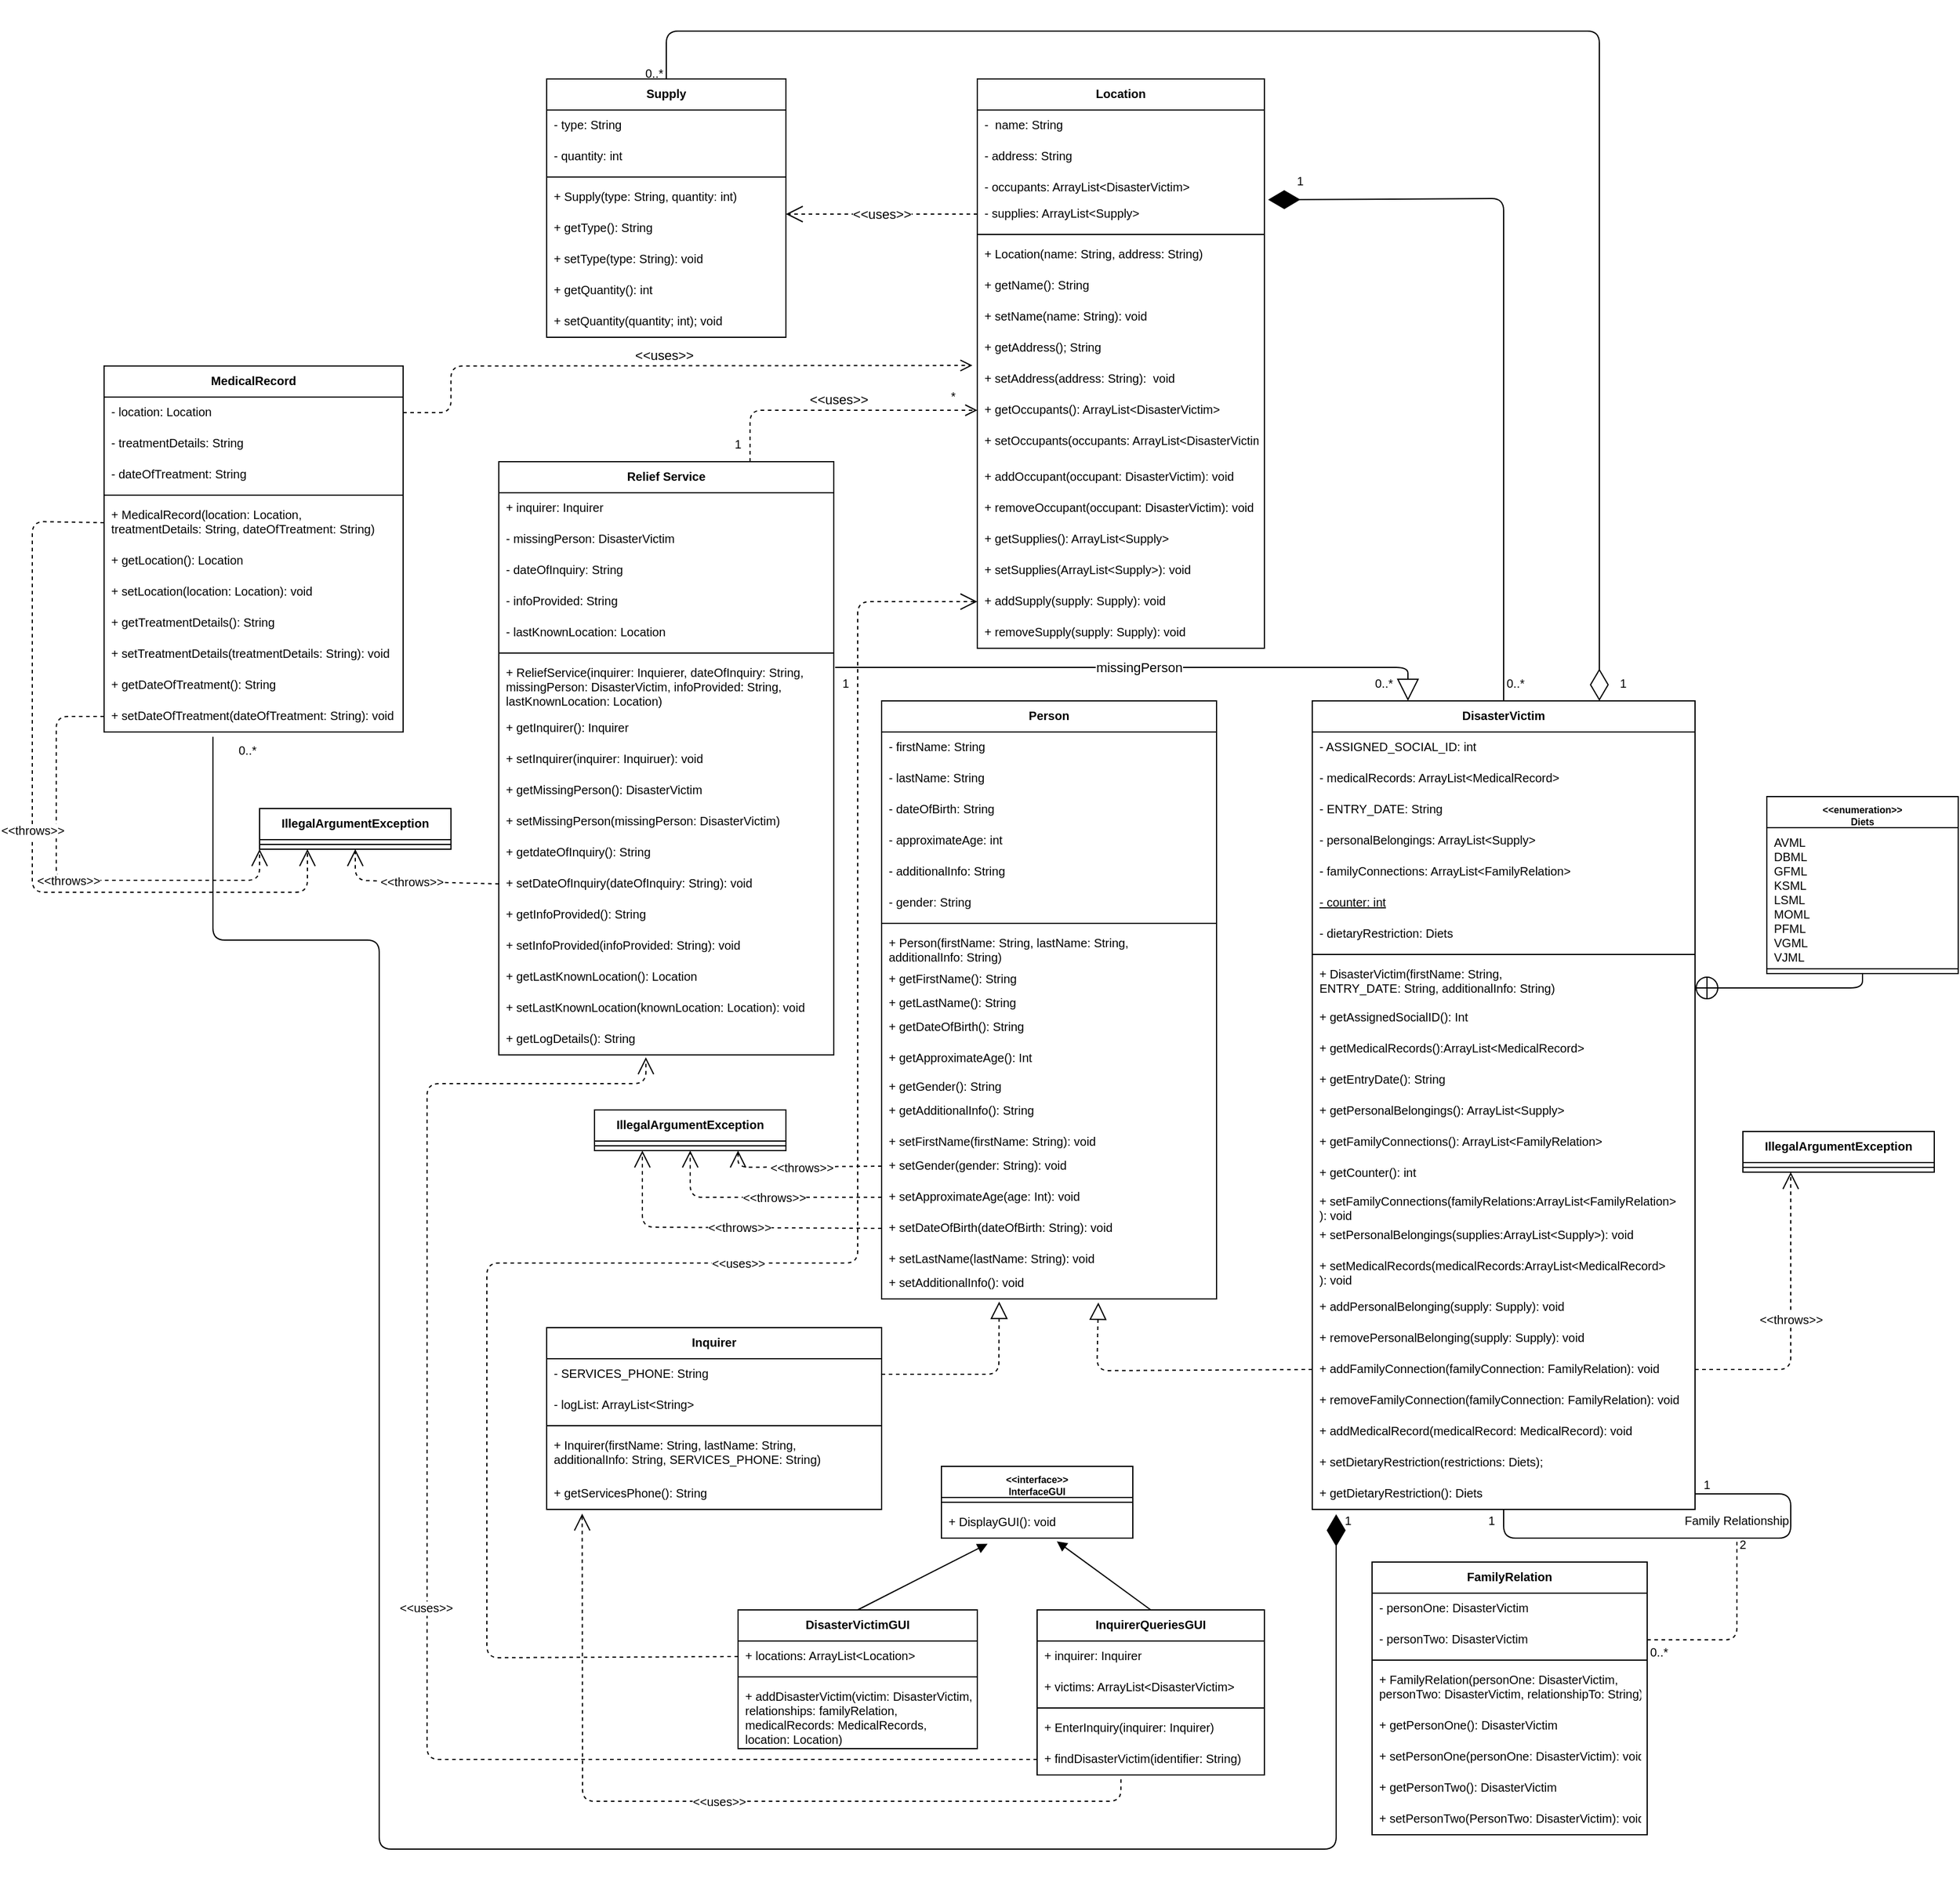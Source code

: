 <mxfile>
    <diagram id="2Wx-YCGaBBmbZaYyJ9i_" name="Page-1">
        <mxGraphModel dx="776" dy="556" grid="1" gridSize="10" guides="1" tooltips="1" connect="1" arrows="1" fold="1" page="1" pageScale="1" pageWidth="850" pageHeight="1100" math="0" shadow="0">
            <root>
                <mxCell id="0"/>
                <mxCell id="1" parent="0"/>
                <mxCell id="32" value="DisasterVictim" style="swimlane;fontStyle=1;align=center;verticalAlign=top;childLayout=stackLayout;horizontal=1;startSize=26;horizontalStack=0;resizeParent=1;resizeParentMax=0;resizeLast=0;collapsible=1;marginBottom=0;fontSize=10;" parent="1" vertex="1">
                    <mxGeometry x="1160" y="600" width="320" height="676" as="geometry"/>
                </mxCell>
                <mxCell id="33" value="- ASSIGNED_SOCIAL_ID: int" style="text;strokeColor=none;fillColor=none;align=left;verticalAlign=top;spacingLeft=4;spacingRight=4;overflow=hidden;rotatable=0;points=[[0,0.5],[1,0.5]];portConstraint=eastwest;fontSize=10;" parent="32" vertex="1">
                    <mxGeometry y="26" width="320" height="26" as="geometry"/>
                </mxCell>
                <mxCell id="36" value="- medicalRecords: ArrayList&lt;MedicalRecord&gt;" style="text;strokeColor=none;fillColor=none;align=left;verticalAlign=top;spacingLeft=4;spacingRight=4;overflow=hidden;rotatable=0;points=[[0,0.5],[1,0.5]];portConstraint=eastwest;fontSize=10;" parent="32" vertex="1">
                    <mxGeometry y="52" width="320" height="26" as="geometry"/>
                </mxCell>
                <mxCell id="38" value="- ENTRY_DATE: String" style="text;strokeColor=none;fillColor=none;align=left;verticalAlign=top;spacingLeft=4;spacingRight=4;overflow=hidden;rotatable=0;points=[[0,0.5],[1,0.5]];portConstraint=eastwest;fontSize=10;" parent="32" vertex="1">
                    <mxGeometry y="78" width="320" height="26" as="geometry"/>
                </mxCell>
                <mxCell id="39" value="- personalBelongings: ArrayList&lt;Supply&gt;" style="text;strokeColor=none;fillColor=none;align=left;verticalAlign=top;spacingLeft=4;spacingRight=4;overflow=hidden;rotatable=0;points=[[0,0.5],[1,0.5]];portConstraint=eastwest;fontSize=10;" parent="32" vertex="1">
                    <mxGeometry y="104" width="320" height="26" as="geometry"/>
                </mxCell>
                <mxCell id="83" value="- familyConnections: ArrayList&lt;FamilyRelation&gt;" style="text;strokeColor=none;fillColor=none;align=left;verticalAlign=top;spacingLeft=4;spacingRight=4;overflow=hidden;rotatable=0;points=[[0,0.5],[1,0.5]];portConstraint=eastwest;fontSize=10;" parent="32" vertex="1">
                    <mxGeometry y="130" width="320" height="26" as="geometry"/>
                </mxCell>
                <mxCell id="41" value="- counter: int" style="text;strokeColor=none;fillColor=none;align=left;verticalAlign=top;spacingLeft=4;spacingRight=4;overflow=hidden;rotatable=0;points=[[0,0.5],[1,0.5]];portConstraint=eastwest;fontSize=10;fontStyle=4" parent="32" vertex="1">
                    <mxGeometry y="156" width="320" height="26" as="geometry"/>
                </mxCell>
                <mxCell id="170" value="- dietaryRestriction: Diets" style="text;strokeColor=none;fillColor=none;align=left;verticalAlign=top;spacingLeft=4;spacingRight=4;overflow=hidden;rotatable=0;points=[[0,0.5],[1,0.5]];portConstraint=eastwest;fontSize=10;" parent="32" vertex="1">
                    <mxGeometry y="182" width="320" height="26" as="geometry"/>
                </mxCell>
                <mxCell id="34" value="" style="line;strokeWidth=1;fillColor=none;align=left;verticalAlign=middle;spacingTop=-1;spacingLeft=3;spacingRight=3;rotatable=0;labelPosition=right;points=[];portConstraint=eastwest;strokeColor=inherit;fontSize=10;" parent="32" vertex="1">
                    <mxGeometry y="208" width="320" height="8" as="geometry"/>
                </mxCell>
                <mxCell id="35" value="+ DisasterVictim(firstName: String, &#10;ENTRY_DATE: String, additionalInfo: String)" style="text;strokeColor=none;fillColor=none;align=left;verticalAlign=top;spacingLeft=4;spacingRight=4;overflow=hidden;rotatable=0;points=[[0,0.5],[1,0.5]];portConstraint=eastwest;fontSize=10;" parent="32" vertex="1">
                    <mxGeometry y="216" width="320" height="36" as="geometry"/>
                </mxCell>
                <mxCell id="80" value="+ getAssignedSocialID(): Int" style="text;strokeColor=none;fillColor=none;align=left;verticalAlign=top;spacingLeft=4;spacingRight=4;overflow=hidden;rotatable=0;points=[[0,0.5],[1,0.5]];portConstraint=eastwest;fontSize=10;" parent="32" vertex="1">
                    <mxGeometry y="252" width="320" height="26" as="geometry"/>
                </mxCell>
                <mxCell id="81" value="+ getMedicalRecords():ArrayList&lt;MedicalRecord&gt;" style="text;strokeColor=none;fillColor=none;align=left;verticalAlign=top;spacingLeft=4;spacingRight=4;overflow=hidden;rotatable=0;points=[[0,0.5],[1,0.5]];portConstraint=eastwest;fontSize=10;" parent="32" vertex="1">
                    <mxGeometry y="278" width="320" height="26" as="geometry"/>
                </mxCell>
                <mxCell id="82" value="+ getEntryDate(): String" style="text;strokeColor=none;fillColor=none;align=left;verticalAlign=top;spacingLeft=4;spacingRight=4;overflow=hidden;rotatable=0;points=[[0,0.5],[1,0.5]];portConstraint=eastwest;fontSize=10;" parent="32" vertex="1">
                    <mxGeometry y="304" width="320" height="26" as="geometry"/>
                </mxCell>
                <mxCell id="84" value="+ getPersonalBelongings(): ArrayList&lt;Supply&gt;" style="text;strokeColor=none;fillColor=none;align=left;verticalAlign=top;spacingLeft=4;spacingRight=4;overflow=hidden;rotatable=0;points=[[0,0.5],[1,0.5]];portConstraint=eastwest;fontSize=10;" parent="32" vertex="1">
                    <mxGeometry y="330" width="320" height="26" as="geometry"/>
                </mxCell>
                <mxCell id="85" value="+ getFamilyConnections(): ArrayList&lt;FamilyRelation&gt;" style="text;strokeColor=none;fillColor=none;align=left;verticalAlign=top;spacingLeft=4;spacingRight=4;overflow=hidden;rotatable=0;points=[[0,0.5],[1,0.5]];portConstraint=eastwest;fontSize=10;" parent="32" vertex="1">
                    <mxGeometry y="356" width="320" height="26" as="geometry"/>
                </mxCell>
                <mxCell id="86" value="+ getCounter(): int" style="text;strokeColor=none;fillColor=none;align=left;verticalAlign=top;spacingLeft=4;spacingRight=4;overflow=hidden;rotatable=0;points=[[0,0.5],[1,0.5]];portConstraint=eastwest;fontSize=10;" parent="32" vertex="1">
                    <mxGeometry y="382" width="320" height="24" as="geometry"/>
                </mxCell>
                <mxCell id="92" value="+ setFamilyConnections(familyRelations:ArrayList&lt;FamilyRelation&gt;&#10;): void" style="text;strokeColor=none;fillColor=none;align=left;verticalAlign=top;spacingLeft=4;spacingRight=4;overflow=hidden;rotatable=0;points=[[0,0.5],[1,0.5]];portConstraint=eastwest;fontSize=10;" parent="32" vertex="1">
                    <mxGeometry y="406" width="320" height="28" as="geometry"/>
                </mxCell>
                <mxCell id="91" value="+ setPersonalBelongings(supplies:ArrayList&lt;Supply&gt;): void" style="text;strokeColor=none;fillColor=none;align=left;verticalAlign=top;spacingLeft=4;spacingRight=4;overflow=hidden;rotatable=0;points=[[0,0.5],[1,0.5]];portConstraint=eastwest;fontSize=10;" parent="32" vertex="1">
                    <mxGeometry y="434" width="320" height="26" as="geometry"/>
                </mxCell>
                <mxCell id="89" value="+ setMedicalRecords(medicalRecords:ArrayList&lt;MedicalRecord&gt;&#10;): void" style="text;strokeColor=none;fillColor=none;align=left;verticalAlign=top;spacingLeft=4;spacingRight=4;overflow=hidden;rotatable=0;points=[[0,0.5],[1,0.5]];portConstraint=eastwest;fontSize=10;" parent="32" vertex="1">
                    <mxGeometry y="460" width="320" height="34" as="geometry"/>
                </mxCell>
                <mxCell id="94" value="+ addPersonalBelonging(supply: Supply): void" style="text;strokeColor=none;fillColor=none;align=left;verticalAlign=top;spacingLeft=4;spacingRight=4;overflow=hidden;rotatable=0;points=[[0,0.5],[1,0.5]];portConstraint=eastwest;fontSize=10;" parent="32" vertex="1">
                    <mxGeometry y="494" width="320" height="26" as="geometry"/>
                </mxCell>
                <mxCell id="95" value="+ removePersonalBelonging(supply: Supply): void" style="text;strokeColor=none;fillColor=none;align=left;verticalAlign=top;spacingLeft=4;spacingRight=4;overflow=hidden;rotatable=0;points=[[0,0.5],[1,0.5]];portConstraint=eastwest;fontSize=10;" parent="32" vertex="1">
                    <mxGeometry y="520" width="320" height="26" as="geometry"/>
                </mxCell>
                <mxCell id="96" value="+ addFamilyConnection(familyConnection: FamilyRelation): void" style="text;strokeColor=none;fillColor=none;align=left;verticalAlign=top;spacingLeft=4;spacingRight=4;overflow=hidden;rotatable=0;points=[[0,0.5],[1,0.5]];portConstraint=eastwest;fontSize=10;" parent="32" vertex="1">
                    <mxGeometry y="546" width="320" height="26" as="geometry"/>
                </mxCell>
                <mxCell id="97" value="+ removeFamilyConnection(familyConnection: FamilyRelation): void" style="text;strokeColor=none;fillColor=none;align=left;verticalAlign=top;spacingLeft=4;spacingRight=4;overflow=hidden;rotatable=0;points=[[0,0.5],[1,0.5]];portConstraint=eastwest;fontSize=10;" parent="32" vertex="1">
                    <mxGeometry y="572" width="320" height="26" as="geometry"/>
                </mxCell>
                <mxCell id="98" value="+ addMedicalRecord(medicalRecord: MedicalRecord): void" style="text;strokeColor=none;fillColor=none;align=left;verticalAlign=top;spacingLeft=4;spacingRight=4;overflow=hidden;rotatable=0;points=[[0,0.5],[1,0.5]];portConstraint=eastwest;fontSize=10;" parent="32" vertex="1">
                    <mxGeometry y="598" width="320" height="26" as="geometry"/>
                </mxCell>
                <mxCell id="171" value="+ setDietaryRestriction(restrictions: Diets); " style="text;strokeColor=none;fillColor=none;align=left;verticalAlign=top;spacingLeft=4;spacingRight=4;overflow=hidden;rotatable=0;points=[[0,0.5],[1,0.5]];portConstraint=eastwest;fontSize=10;" parent="32" vertex="1">
                    <mxGeometry y="624" width="320" height="26" as="geometry"/>
                </mxCell>
                <mxCell id="172" value="+ getDietaryRestriction(): Diets" style="text;strokeColor=none;fillColor=none;align=left;verticalAlign=top;spacingLeft=4;spacingRight=4;overflow=hidden;rotatable=0;points=[[0,0.5],[1,0.5]];portConstraint=eastwest;fontSize=10;" parent="32" vertex="1">
                    <mxGeometry y="650" width="320" height="26" as="geometry"/>
                </mxCell>
                <mxCell id="208" value="" style="endArrow=none;html=1;entryX=1;entryY=0.5;entryDx=0;entryDy=0;" edge="1" parent="32" source="172" target="172">
                    <mxGeometry width="50" height="50" relative="1" as="geometry">
                        <mxPoint x="290" y="680" as="sourcePoint"/>
                        <mxPoint x="400" y="676" as="targetPoint"/>
                        <Array as="points">
                            <mxPoint x="160" y="700"/>
                            <mxPoint x="400" y="700"/>
                            <mxPoint x="400" y="663"/>
                        </Array>
                    </mxGeometry>
                </mxCell>
                <mxCell id="42" value="Person" style="swimlane;fontStyle=1;align=center;verticalAlign=top;childLayout=stackLayout;horizontal=1;startSize=26;horizontalStack=0;resizeParent=1;resizeParentMax=0;resizeLast=0;collapsible=1;marginBottom=0;fontSize=10;" parent="1" vertex="1">
                    <mxGeometry x="800" y="600" width="280" height="500" as="geometry"/>
                </mxCell>
                <mxCell id="43" value="- firstName: String" style="text;strokeColor=none;fillColor=none;align=left;verticalAlign=top;spacingLeft=4;spacingRight=4;overflow=hidden;rotatable=0;points=[[0,0.5],[1,0.5]];portConstraint=eastwest;fontSize=10;" parent="42" vertex="1">
                    <mxGeometry y="26" width="280" height="26" as="geometry"/>
                </mxCell>
                <mxCell id="46" value="- lastName: String" style="text;strokeColor=none;fillColor=none;align=left;verticalAlign=top;spacingLeft=4;spacingRight=4;overflow=hidden;rotatable=0;points=[[0,0.5],[1,0.5]];portConstraint=eastwest;fontSize=10;" parent="42" vertex="1">
                    <mxGeometry y="52" width="280" height="26" as="geometry"/>
                </mxCell>
                <mxCell id="47" value="- dateOfBirth: String" style="text;strokeColor=none;fillColor=none;align=left;verticalAlign=top;spacingLeft=4;spacingRight=4;overflow=hidden;rotatable=0;points=[[0,0.5],[1,0.5]];portConstraint=eastwest;fontSize=10;" parent="42" vertex="1">
                    <mxGeometry y="78" width="280" height="26" as="geometry"/>
                </mxCell>
                <mxCell id="48" value="- approximateAge: int" style="text;strokeColor=none;fillColor=none;align=left;verticalAlign=top;spacingLeft=4;spacingRight=4;overflow=hidden;rotatable=0;points=[[0,0.5],[1,0.5]];portConstraint=eastwest;fontSize=10;" parent="42" vertex="1">
                    <mxGeometry y="104" width="280" height="26" as="geometry"/>
                </mxCell>
                <mxCell id="50" value="- additionalInfo: String" style="text;strokeColor=none;fillColor=none;align=left;verticalAlign=top;spacingLeft=4;spacingRight=4;overflow=hidden;rotatable=0;points=[[0,0.5],[1,0.5]];portConstraint=eastwest;fontSize=10;" parent="42" vertex="1">
                    <mxGeometry y="130" width="280" height="26" as="geometry"/>
                </mxCell>
                <mxCell id="51" value="- gender: String" style="text;strokeColor=none;fillColor=none;align=left;verticalAlign=top;spacingLeft=4;spacingRight=4;overflow=hidden;rotatable=0;points=[[0,0.5],[1,0.5]];portConstraint=eastwest;fontSize=10;" parent="42" vertex="1">
                    <mxGeometry y="156" width="280" height="26" as="geometry"/>
                </mxCell>
                <mxCell id="44" value="" style="line;strokeWidth=1;fillColor=none;align=left;verticalAlign=middle;spacingTop=-1;spacingLeft=3;spacingRight=3;rotatable=0;labelPosition=right;points=[];portConstraint=eastwest;strokeColor=inherit;fontSize=10;" parent="42" vertex="1">
                    <mxGeometry y="182" width="280" height="8" as="geometry"/>
                </mxCell>
                <mxCell id="45" value="+ Person(firstName: String, lastName: String,&#10;additionalInfo: String)" style="text;strokeColor=none;fillColor=none;align=left;verticalAlign=top;spacingLeft=4;spacingRight=4;overflow=hidden;rotatable=0;points=[[0,0.5],[1,0.5]];portConstraint=eastwest;fontSize=10;" parent="42" vertex="1">
                    <mxGeometry y="190" width="280" height="30" as="geometry"/>
                </mxCell>
                <mxCell id="66" value="+ getFirstName(): String" style="text;strokeColor=none;fillColor=none;align=left;verticalAlign=top;spacingLeft=4;spacingRight=4;overflow=hidden;rotatable=0;points=[[0,0.5],[1,0.5]];portConstraint=eastwest;fontSize=10;" parent="42" vertex="1">
                    <mxGeometry y="220" width="280" height="20" as="geometry"/>
                </mxCell>
                <mxCell id="67" value="+ getLastName(): String" style="text;strokeColor=none;fillColor=none;align=left;verticalAlign=top;spacingLeft=4;spacingRight=4;overflow=hidden;rotatable=0;points=[[0,0.5],[1,0.5]];portConstraint=eastwest;fontSize=10;" parent="42" vertex="1">
                    <mxGeometry y="240" width="280" height="20" as="geometry"/>
                </mxCell>
                <mxCell id="68" value="+ getDateOfBirth(): String" style="text;strokeColor=none;fillColor=none;align=left;verticalAlign=top;spacingLeft=4;spacingRight=4;overflow=hidden;rotatable=0;points=[[0,0.5],[1,0.5]];portConstraint=eastwest;fontSize=10;" parent="42" vertex="1">
                    <mxGeometry y="260" width="280" height="26" as="geometry"/>
                </mxCell>
                <mxCell id="72" value="+ getApproximateAge(): Int" style="text;strokeColor=none;fillColor=none;align=left;verticalAlign=top;spacingLeft=4;spacingRight=4;overflow=hidden;rotatable=0;points=[[0,0.5],[1,0.5]];portConstraint=eastwest;fontSize=10;" parent="42" vertex="1">
                    <mxGeometry y="286" width="280" height="24" as="geometry"/>
                </mxCell>
                <mxCell id="71" value="+ getGender(): String" style="text;strokeColor=none;fillColor=none;align=left;verticalAlign=top;spacingLeft=4;spacingRight=4;overflow=hidden;rotatable=0;points=[[0,0.5],[1,0.5]];portConstraint=eastwest;fontSize=10;" parent="42" vertex="1">
                    <mxGeometry y="310" width="280" height="20" as="geometry"/>
                </mxCell>
                <mxCell id="78" value="+ getAdditionalInfo(): String" style="text;strokeColor=none;fillColor=none;align=left;verticalAlign=top;spacingLeft=4;spacingRight=4;overflow=hidden;rotatable=0;points=[[0,0.5],[1,0.5]];portConstraint=eastwest;fontSize=10;" parent="42" vertex="1">
                    <mxGeometry y="330" width="280" height="26" as="geometry"/>
                </mxCell>
                <mxCell id="73" value="+ setFirstName(firstName: String): void" style="text;strokeColor=none;fillColor=none;align=left;verticalAlign=top;spacingLeft=4;spacingRight=4;overflow=hidden;rotatable=0;points=[[0,0.5],[1,0.5]];portConstraint=eastwest;fontSize=10;" parent="42" vertex="1">
                    <mxGeometry y="356" width="280" height="20" as="geometry"/>
                </mxCell>
                <mxCell id="77" value="+ setGender(gender: String): void" style="text;strokeColor=none;fillColor=none;align=left;verticalAlign=top;spacingLeft=4;spacingRight=4;overflow=hidden;rotatable=0;points=[[0,0.5],[1,0.5]];portConstraint=eastwest;fontSize=10;" parent="42" vertex="1">
                    <mxGeometry y="376" width="280" height="26" as="geometry"/>
                </mxCell>
                <mxCell id="76" value="+ setApproximateAge(age: Int): void" style="text;strokeColor=none;fillColor=none;align=left;verticalAlign=top;spacingLeft=4;spacingRight=4;overflow=hidden;rotatable=0;points=[[0,0.5],[1,0.5]];portConstraint=eastwest;fontSize=10;" parent="42" vertex="1">
                    <mxGeometry y="402" width="280" height="26" as="geometry"/>
                </mxCell>
                <mxCell id="75" value="+ setDateOfBirth(dateOfBirth: String): void" style="text;strokeColor=none;fillColor=none;align=left;verticalAlign=top;spacingLeft=4;spacingRight=4;overflow=hidden;rotatable=0;points=[[0,0.5],[1,0.5]];portConstraint=eastwest;fontSize=10;" parent="42" vertex="1">
                    <mxGeometry y="428" width="280" height="26" as="geometry"/>
                </mxCell>
                <mxCell id="74" value="+ setLastName(lastName: String): void" style="text;strokeColor=none;fillColor=none;align=left;verticalAlign=top;spacingLeft=4;spacingRight=4;overflow=hidden;rotatable=0;points=[[0,0.5],[1,0.5]];portConstraint=eastwest;fontSize=10;" parent="42" vertex="1">
                    <mxGeometry y="454" width="280" height="20" as="geometry"/>
                </mxCell>
                <mxCell id="79" value="+ setAdditionalInfo(): void" style="text;strokeColor=none;fillColor=none;align=left;verticalAlign=top;spacingLeft=4;spacingRight=4;overflow=hidden;rotatable=0;points=[[0,0.5],[1,0.5]];portConstraint=eastwest;fontSize=10;" parent="42" vertex="1">
                    <mxGeometry y="474" width="280" height="26" as="geometry"/>
                </mxCell>
                <mxCell id="52" value="Inquirer" style="swimlane;fontStyle=1;align=center;verticalAlign=top;childLayout=stackLayout;horizontal=1;startSize=26;horizontalStack=0;resizeParent=1;resizeParentMax=0;resizeLast=0;collapsible=1;marginBottom=0;fontSize=10;labelBackgroundColor=none;" parent="1" vertex="1">
                    <mxGeometry x="520" y="1124" width="280" height="152" as="geometry"/>
                </mxCell>
                <mxCell id="53" value="- SERVICES_PHONE: String" style="text;strokeColor=none;fillColor=none;align=left;verticalAlign=top;spacingLeft=4;spacingRight=4;overflow=hidden;rotatable=0;points=[[0,0.5],[1,0.5]];portConstraint=eastwest;fontSize=10;" parent="52" vertex="1">
                    <mxGeometry y="26" width="280" height="26" as="geometry"/>
                </mxCell>
                <mxCell id="177" value="- logList: ArrayList&lt;String&gt;" style="text;strokeColor=none;fillColor=none;align=left;verticalAlign=top;spacingLeft=4;spacingRight=4;overflow=hidden;rotatable=0;points=[[0,0.5],[1,0.5]];portConstraint=eastwest;fontSize=10;" parent="52" vertex="1">
                    <mxGeometry y="52" width="280" height="26" as="geometry"/>
                </mxCell>
                <mxCell id="54" value="" style="line;strokeWidth=1;fillColor=none;align=left;verticalAlign=middle;spacingTop=-1;spacingLeft=3;spacingRight=3;rotatable=0;labelPosition=right;points=[];portConstraint=eastwest;strokeColor=inherit;fontSize=10;" parent="52" vertex="1">
                    <mxGeometry y="78" width="280" height="8" as="geometry"/>
                </mxCell>
                <mxCell id="55" value="+ Inquirer(firstName: String, lastName: String,&#10;additionalInfo: String, SERVICES_PHONE: String)&#10;" style="text;strokeColor=none;fillColor=none;align=left;verticalAlign=top;spacingLeft=4;spacingRight=4;overflow=hidden;rotatable=0;points=[[0,0.5],[1,0.5]];portConstraint=eastwest;fontSize=10;" parent="52" vertex="1">
                    <mxGeometry y="86" width="280" height="40" as="geometry"/>
                </mxCell>
                <mxCell id="99" value="+ getServicesPhone(): String" style="text;strokeColor=none;fillColor=none;align=left;verticalAlign=top;spacingLeft=4;spacingRight=4;overflow=hidden;rotatable=0;points=[[0,0.5],[1,0.5]];portConstraint=eastwest;fontSize=10;" parent="52" vertex="1">
                    <mxGeometry y="126" width="280" height="26" as="geometry"/>
                </mxCell>
                <mxCell id="60" value="FamilyRelation" style="swimlane;fontStyle=1;align=center;verticalAlign=top;childLayout=stackLayout;horizontal=1;startSize=26;horizontalStack=0;resizeParent=1;resizeParentMax=0;resizeLast=0;collapsible=1;marginBottom=0;fontSize=10;" parent="1" vertex="1">
                    <mxGeometry x="1210" y="1320" width="230" height="228" as="geometry"/>
                </mxCell>
                <mxCell id="61" value="- personOne: DisasterVictim" style="text;strokeColor=none;fillColor=none;align=left;verticalAlign=top;spacingLeft=4;spacingRight=4;overflow=hidden;rotatable=0;points=[[0,0.5],[1,0.5]];portConstraint=eastwest;fontSize=10;" parent="60" vertex="1">
                    <mxGeometry y="26" width="230" height="26" as="geometry"/>
                </mxCell>
                <mxCell id="100" value="- personTwo: DisasterVictim" style="text;strokeColor=none;fillColor=none;align=left;verticalAlign=top;spacingLeft=4;spacingRight=4;overflow=hidden;rotatable=0;points=[[0,0.5],[1,0.5]];portConstraint=eastwest;fontSize=10;" parent="60" vertex="1">
                    <mxGeometry y="52" width="230" height="26" as="geometry"/>
                </mxCell>
                <mxCell id="62" value="" style="line;strokeWidth=1;fillColor=none;align=left;verticalAlign=middle;spacingTop=-1;spacingLeft=3;spacingRight=3;rotatable=0;labelPosition=right;points=[];portConstraint=eastwest;strokeColor=inherit;fontSize=10;" parent="60" vertex="1">
                    <mxGeometry y="78" width="230" height="8" as="geometry"/>
                </mxCell>
                <mxCell id="102" value="+ FamilyRelation(personOne: DisasterVictim,&#10;personTwo: DisasterVictim, relationshipTo: String)" style="text;strokeColor=none;fillColor=none;align=left;verticalAlign=top;spacingLeft=4;spacingRight=4;overflow=hidden;rotatable=0;points=[[0,0.5],[1,0.5]];portConstraint=eastwest;fontSize=10;" parent="60" vertex="1">
                    <mxGeometry y="86" width="230" height="38" as="geometry"/>
                </mxCell>
                <mxCell id="103" value="+ getPersonOne(): DisasterVictim" style="text;strokeColor=none;fillColor=none;align=left;verticalAlign=top;spacingLeft=4;spacingRight=4;overflow=hidden;rotatable=0;points=[[0,0.5],[1,0.5]];portConstraint=eastwest;fontSize=10;" parent="60" vertex="1">
                    <mxGeometry y="124" width="230" height="26" as="geometry"/>
                </mxCell>
                <mxCell id="63" value="+ setPersonOne(personOne: DisasterVictim): void" style="text;strokeColor=none;fillColor=none;align=left;verticalAlign=top;spacingLeft=4;spacingRight=4;overflow=hidden;rotatable=0;points=[[0,0.5],[1,0.5]];portConstraint=eastwest;fontSize=10;" parent="60" vertex="1">
                    <mxGeometry y="150" width="230" height="26" as="geometry"/>
                </mxCell>
                <mxCell id="104" value="+ getPersonTwo(): DisasterVictim" style="text;strokeColor=none;fillColor=none;align=left;verticalAlign=top;spacingLeft=4;spacingRight=4;overflow=hidden;rotatable=0;points=[[0,0.5],[1,0.5]];portConstraint=eastwest;fontSize=10;" parent="60" vertex="1">
                    <mxGeometry y="176" width="230" height="26" as="geometry"/>
                </mxCell>
                <mxCell id="105" value="+ setPersonTwo(PersonTwo: DisasterVictim): void" style="text;strokeColor=none;fillColor=none;align=left;verticalAlign=top;spacingLeft=4;spacingRight=4;overflow=hidden;rotatable=0;points=[[0,0.5],[1,0.5]];portConstraint=eastwest;fontSize=10;" parent="60" vertex="1">
                    <mxGeometry y="202" width="230" height="26" as="geometry"/>
                </mxCell>
                <mxCell id="107" value="Supply" style="swimlane;fontStyle=1;align=center;verticalAlign=top;childLayout=stackLayout;horizontal=1;startSize=26;horizontalStack=0;resizeParent=1;resizeParentMax=0;resizeLast=0;collapsible=1;marginBottom=0;fontSize=10;" parent="1" vertex="1">
                    <mxGeometry x="520" y="80" width="200" height="216" as="geometry"/>
                </mxCell>
                <mxCell id="108" value="- type: String" style="text;strokeColor=none;fillColor=none;align=left;verticalAlign=top;spacingLeft=4;spacingRight=4;overflow=hidden;rotatable=0;points=[[0,0.5],[1,0.5]];portConstraint=eastwest;fontSize=10;" parent="107" vertex="1">
                    <mxGeometry y="26" width="200" height="26" as="geometry"/>
                </mxCell>
                <mxCell id="111" value="- quantity: int" style="text;strokeColor=none;fillColor=none;align=left;verticalAlign=top;spacingLeft=4;spacingRight=4;overflow=hidden;rotatable=0;points=[[0,0.5],[1,0.5]];portConstraint=eastwest;fontSize=10;" parent="107" vertex="1">
                    <mxGeometry y="52" width="200" height="26" as="geometry"/>
                </mxCell>
                <mxCell id="109" value="" style="line;strokeWidth=1;fillColor=none;align=left;verticalAlign=middle;spacingTop=-1;spacingLeft=3;spacingRight=3;rotatable=0;labelPosition=right;points=[];portConstraint=eastwest;strokeColor=inherit;fontSize=10;" parent="107" vertex="1">
                    <mxGeometry y="78" width="200" height="8" as="geometry"/>
                </mxCell>
                <mxCell id="110" value="+ Supply(type: String, quantity: int)" style="text;strokeColor=none;fillColor=none;align=left;verticalAlign=top;spacingLeft=4;spacingRight=4;overflow=hidden;rotatable=0;points=[[0,0.5],[1,0.5]];portConstraint=eastwest;fontSize=10;" parent="107" vertex="1">
                    <mxGeometry y="86" width="200" height="26" as="geometry"/>
                </mxCell>
                <mxCell id="112" value="+ getType(): String" style="text;strokeColor=none;fillColor=none;align=left;verticalAlign=top;spacingLeft=4;spacingRight=4;overflow=hidden;rotatable=0;points=[[0,0.5],[1,0.5]];portConstraint=eastwest;fontSize=10;" parent="107" vertex="1">
                    <mxGeometry y="112" width="200" height="26" as="geometry"/>
                </mxCell>
                <mxCell id="113" value="+ setType(type: String): void" style="text;strokeColor=none;fillColor=none;align=left;verticalAlign=top;spacingLeft=4;spacingRight=4;overflow=hidden;rotatable=0;points=[[0,0.5],[1,0.5]];portConstraint=eastwest;fontSize=10;" parent="107" vertex="1">
                    <mxGeometry y="138" width="200" height="26" as="geometry"/>
                </mxCell>
                <mxCell id="114" value="+ getQuantity(): int" style="text;strokeColor=none;fillColor=none;align=left;verticalAlign=top;spacingLeft=4;spacingRight=4;overflow=hidden;rotatable=0;points=[[0,0.5],[1,0.5]];portConstraint=eastwest;fontSize=10;" parent="107" vertex="1">
                    <mxGeometry y="164" width="200" height="26" as="geometry"/>
                </mxCell>
                <mxCell id="115" value="+ setQuantity(quantity; int); void" style="text;strokeColor=none;fillColor=none;align=left;verticalAlign=top;spacingLeft=4;spacingRight=4;overflow=hidden;rotatable=0;points=[[0,0.5],[1,0.5]];portConstraint=eastwest;fontSize=10;" parent="107" vertex="1">
                    <mxGeometry y="190" width="200" height="26" as="geometry"/>
                </mxCell>
                <mxCell id="116" value="MedicalRecord" style="swimlane;fontStyle=1;align=center;verticalAlign=top;childLayout=stackLayout;horizontal=1;startSize=26;horizontalStack=0;resizeParent=1;resizeParentMax=0;resizeLast=0;collapsible=1;marginBottom=0;fontSize=10;" parent="1" vertex="1">
                    <mxGeometry x="150" y="320" width="250" height="306" as="geometry"/>
                </mxCell>
                <mxCell id="117" value="- location: Location" style="text;strokeColor=none;fillColor=none;align=left;verticalAlign=top;spacingLeft=4;spacingRight=4;overflow=hidden;rotatable=0;points=[[0,0.5],[1,0.5]];portConstraint=eastwest;fontSize=10;" parent="116" vertex="1">
                    <mxGeometry y="26" width="250" height="26" as="geometry"/>
                </mxCell>
                <mxCell id="120" value="- treatmentDetails: String" style="text;strokeColor=none;fillColor=none;align=left;verticalAlign=top;spacingLeft=4;spacingRight=4;overflow=hidden;rotatable=0;points=[[0,0.5],[1,0.5]];portConstraint=eastwest;fontSize=10;" parent="116" vertex="1">
                    <mxGeometry y="52" width="250" height="26" as="geometry"/>
                </mxCell>
                <mxCell id="121" value="- dateOfTreatment: String" style="text;strokeColor=none;fillColor=none;align=left;verticalAlign=top;spacingLeft=4;spacingRight=4;overflow=hidden;rotatable=0;points=[[0,0.5],[1,0.5]];portConstraint=eastwest;fontSize=10;" parent="116" vertex="1">
                    <mxGeometry y="78" width="250" height="26" as="geometry"/>
                </mxCell>
                <mxCell id="118" value="" style="line;strokeWidth=1;fillColor=none;align=left;verticalAlign=middle;spacingTop=-1;spacingLeft=3;spacingRight=3;rotatable=0;labelPosition=right;points=[];portConstraint=eastwest;strokeColor=inherit;fontSize=10;" parent="116" vertex="1">
                    <mxGeometry y="104" width="250" height="8" as="geometry"/>
                </mxCell>
                <mxCell id="122" value="+ MedicalRecord(location: Location, &#10;treatmentDetails: String, dateOfTreatment: String)" style="text;strokeColor=none;fillColor=none;align=left;verticalAlign=top;spacingLeft=4;spacingRight=4;overflow=hidden;rotatable=0;points=[[0,0.5],[1,0.5]];portConstraint=eastwest;fontSize=10;" parent="116" vertex="1">
                    <mxGeometry y="112" width="250" height="38" as="geometry"/>
                </mxCell>
                <mxCell id="119" value="+ getLocation(): Location" style="text;strokeColor=none;fillColor=none;align=left;verticalAlign=top;spacingLeft=4;spacingRight=4;overflow=hidden;rotatable=0;points=[[0,0.5],[1,0.5]];portConstraint=eastwest;fontSize=10;" parent="116" vertex="1">
                    <mxGeometry y="150" width="250" height="26" as="geometry"/>
                </mxCell>
                <mxCell id="123" value="+ setLocation(location: Location): void" style="text;strokeColor=none;fillColor=none;align=left;verticalAlign=top;spacingLeft=4;spacingRight=4;overflow=hidden;rotatable=0;points=[[0,0.5],[1,0.5]];portConstraint=eastwest;fontSize=10;" parent="116" vertex="1">
                    <mxGeometry y="176" width="250" height="26" as="geometry"/>
                </mxCell>
                <mxCell id="124" value="+ getTreatmentDetails(): String" style="text;strokeColor=none;fillColor=none;align=left;verticalAlign=top;spacingLeft=4;spacingRight=4;overflow=hidden;rotatable=0;points=[[0,0.5],[1,0.5]];portConstraint=eastwest;fontSize=10;" parent="116" vertex="1">
                    <mxGeometry y="202" width="250" height="26" as="geometry"/>
                </mxCell>
                <mxCell id="125" value="+ setTreatmentDetails(treatmentDetails: String): void" style="text;strokeColor=none;fillColor=none;align=left;verticalAlign=top;spacingLeft=4;spacingRight=4;overflow=hidden;rotatable=0;points=[[0,0.5],[1,0.5]];portConstraint=eastwest;fontSize=10;" parent="116" vertex="1">
                    <mxGeometry y="228" width="250" height="26" as="geometry"/>
                </mxCell>
                <mxCell id="126" value="+ getDateOfTreatment(): String" style="text;strokeColor=none;fillColor=none;align=left;verticalAlign=top;spacingLeft=4;spacingRight=4;overflow=hidden;rotatable=0;points=[[0,0.5],[1,0.5]];portConstraint=eastwest;fontSize=10;" parent="116" vertex="1">
                    <mxGeometry y="254" width="250" height="26" as="geometry"/>
                </mxCell>
                <mxCell id="127" value="+ setDateOfTreatment(dateOfTreatment: String): void" style="text;strokeColor=none;fillColor=none;align=left;verticalAlign=top;spacingLeft=4;spacingRight=4;overflow=hidden;rotatable=0;points=[[0,0.5],[1,0.5]];portConstraint=eastwest;fontSize=10;" parent="116" vertex="1">
                    <mxGeometry y="280" width="250" height="26" as="geometry"/>
                </mxCell>
                <mxCell id="128" value="Location" style="swimlane;fontStyle=1;align=center;verticalAlign=top;childLayout=stackLayout;horizontal=1;startSize=26;horizontalStack=0;resizeParent=1;resizeParentMax=0;resizeLast=0;collapsible=1;marginBottom=0;fontSize=10;" parent="1" vertex="1">
                    <mxGeometry x="880" y="80" width="240" height="476" as="geometry"/>
                </mxCell>
                <mxCell id="129" value="-  name: String" style="text;strokeColor=none;fillColor=none;align=left;verticalAlign=top;spacingLeft=4;spacingRight=4;overflow=hidden;rotatable=0;points=[[0,0.5],[1,0.5]];portConstraint=eastwest;fontSize=10;" parent="128" vertex="1">
                    <mxGeometry y="26" width="240" height="26" as="geometry"/>
                </mxCell>
                <mxCell id="132" value="- address: String" style="text;strokeColor=none;fillColor=none;align=left;verticalAlign=top;spacingLeft=4;spacingRight=4;overflow=hidden;rotatable=0;points=[[0,0.5],[1,0.5]];portConstraint=eastwest;fontSize=10;" parent="128" vertex="1">
                    <mxGeometry y="52" width="240" height="26" as="geometry"/>
                </mxCell>
                <mxCell id="133" value="- occupants: ArrayList&lt;DisasterVictim&gt;" style="text;strokeColor=none;fillColor=none;align=left;verticalAlign=top;spacingLeft=4;spacingRight=4;overflow=hidden;rotatable=0;points=[[0,0.5],[1,0.5]];portConstraint=eastwest;fontSize=10;" parent="128" vertex="1">
                    <mxGeometry y="78" width="240" height="22" as="geometry"/>
                </mxCell>
                <mxCell id="134" value="- supplies: ArrayList&lt;Supply&gt;" style="text;strokeColor=none;fillColor=none;align=left;verticalAlign=top;spacingLeft=4;spacingRight=4;overflow=hidden;rotatable=0;points=[[0,0.5],[1,0.5]];portConstraint=eastwest;fontSize=10;" parent="128" vertex="1">
                    <mxGeometry y="100" width="240" height="26" as="geometry"/>
                </mxCell>
                <mxCell id="130" value="" style="line;strokeWidth=1;fillColor=none;align=left;verticalAlign=middle;spacingTop=-1;spacingLeft=3;spacingRight=3;rotatable=0;labelPosition=right;points=[];portConstraint=eastwest;strokeColor=inherit;fontSize=10;" parent="128" vertex="1">
                    <mxGeometry y="126" width="240" height="8" as="geometry"/>
                </mxCell>
                <mxCell id="131" value="+ Location(name: String, address: String)" style="text;strokeColor=none;fillColor=none;align=left;verticalAlign=top;spacingLeft=4;spacingRight=4;overflow=hidden;rotatable=0;points=[[0,0.5],[1,0.5]];portConstraint=eastwest;fontSize=10;" parent="128" vertex="1">
                    <mxGeometry y="134" width="240" height="26" as="geometry"/>
                </mxCell>
                <mxCell id="135" value="+ getName(): String" style="text;strokeColor=none;fillColor=none;align=left;verticalAlign=top;spacingLeft=4;spacingRight=4;overflow=hidden;rotatable=0;points=[[0,0.5],[1,0.5]];portConstraint=eastwest;fontSize=10;" parent="128" vertex="1">
                    <mxGeometry y="160" width="240" height="26" as="geometry"/>
                </mxCell>
                <mxCell id="136" value="+ setName(name: String): void" style="text;strokeColor=none;fillColor=none;align=left;verticalAlign=top;spacingLeft=4;spacingRight=4;overflow=hidden;rotatable=0;points=[[0,0.5],[1,0.5]];portConstraint=eastwest;fontSize=10;" parent="128" vertex="1">
                    <mxGeometry y="186" width="240" height="26" as="geometry"/>
                </mxCell>
                <mxCell id="137" value="+ getAddress(); String" style="text;strokeColor=none;fillColor=none;align=left;verticalAlign=top;spacingLeft=4;spacingRight=4;overflow=hidden;rotatable=0;points=[[0,0.5],[1,0.5]];portConstraint=eastwest;fontSize=10;" parent="128" vertex="1">
                    <mxGeometry y="212" width="240" height="26" as="geometry"/>
                </mxCell>
                <mxCell id="138" value="+ setAddress(address: String):  void" style="text;strokeColor=none;fillColor=none;align=left;verticalAlign=top;spacingLeft=4;spacingRight=4;overflow=hidden;rotatable=0;points=[[0,0.5],[1,0.5]];portConstraint=eastwest;fontSize=10;" parent="128" vertex="1">
                    <mxGeometry y="238" width="240" height="26" as="geometry"/>
                </mxCell>
                <mxCell id="139" value="+ getOccupants(): ArrayList&lt;DisasterVictim&gt;" style="text;strokeColor=none;fillColor=none;align=left;verticalAlign=top;spacingLeft=4;spacingRight=4;overflow=hidden;rotatable=0;points=[[0,0.5],[1,0.5]];portConstraint=eastwest;fontSize=10;" parent="128" vertex="1">
                    <mxGeometry y="264" width="240" height="26" as="geometry"/>
                </mxCell>
                <mxCell id="140" value="+ setOccupants(occupants: ArrayList&lt;DisasterVictim&gt;)" style="text;strokeColor=none;fillColor=none;align=left;verticalAlign=top;spacingLeft=4;spacingRight=4;overflow=hidden;rotatable=0;points=[[0,0.5],[1,0.5]];portConstraint=eastwest;fontSize=10;" parent="128" vertex="1">
                    <mxGeometry y="290" width="240" height="30" as="geometry"/>
                </mxCell>
                <mxCell id="141" value="+ addOccupant(occupant: DisasterVictim): void" style="text;strokeColor=none;fillColor=none;align=left;verticalAlign=top;spacingLeft=4;spacingRight=4;overflow=hidden;rotatable=0;points=[[0,0.5],[1,0.5]];portConstraint=eastwest;fontSize=10;" parent="128" vertex="1">
                    <mxGeometry y="320" width="240" height="26" as="geometry"/>
                </mxCell>
                <mxCell id="142" value="+ removeOccupant(occupant: DisasterVictim): void" style="text;strokeColor=none;fillColor=none;align=left;verticalAlign=top;spacingLeft=4;spacingRight=4;overflow=hidden;rotatable=0;points=[[0,0.5],[1,0.5]];portConstraint=eastwest;fontSize=10;" parent="128" vertex="1">
                    <mxGeometry y="346" width="240" height="26" as="geometry"/>
                </mxCell>
                <mxCell id="143" value="+ getSupplies(): ArrayList&lt;Supply&gt;" style="text;strokeColor=none;fillColor=none;align=left;verticalAlign=top;spacingLeft=4;spacingRight=4;overflow=hidden;rotatable=0;points=[[0,0.5],[1,0.5]];portConstraint=eastwest;fontSize=10;" parent="128" vertex="1">
                    <mxGeometry y="372" width="240" height="26" as="geometry"/>
                </mxCell>
                <mxCell id="144" value="+ setSupplies(ArrayList&lt;Supply&gt;): void" style="text;strokeColor=none;fillColor=none;align=left;verticalAlign=top;spacingLeft=4;spacingRight=4;overflow=hidden;rotatable=0;points=[[0,0.5],[1,0.5]];portConstraint=eastwest;fontSize=10;" parent="128" vertex="1">
                    <mxGeometry y="398" width="240" height="26" as="geometry"/>
                </mxCell>
                <mxCell id="145" value="+ addSupply(supply: Supply): void" style="text;strokeColor=none;fillColor=none;align=left;verticalAlign=top;spacingLeft=4;spacingRight=4;overflow=hidden;rotatable=0;points=[[0,0.5],[1,0.5]];portConstraint=eastwest;fontSize=10;" parent="128" vertex="1">
                    <mxGeometry y="424" width="240" height="26" as="geometry"/>
                </mxCell>
                <mxCell id="146" value="+ removeSupply(supply: Supply): void" style="text;strokeColor=none;fillColor=none;align=left;verticalAlign=top;spacingLeft=4;spacingRight=4;overflow=hidden;rotatable=0;points=[[0,0.5],[1,0.5]];portConstraint=eastwest;fontSize=10;" parent="128" vertex="1">
                    <mxGeometry y="450" width="240" height="26" as="geometry"/>
                </mxCell>
                <mxCell id="147" value="Relief Service" style="swimlane;fontStyle=1;align=center;verticalAlign=top;childLayout=stackLayout;horizontal=1;startSize=26;horizontalStack=0;resizeParent=1;resizeParentMax=0;resizeLast=0;collapsible=1;marginBottom=0;fontSize=10;" parent="1" vertex="1">
                    <mxGeometry x="480" y="400" width="280" height="496" as="geometry"/>
                </mxCell>
                <mxCell id="148" value="+ inquirer: Inquirer" style="text;strokeColor=none;fillColor=none;align=left;verticalAlign=top;spacingLeft=4;spacingRight=4;overflow=hidden;rotatable=0;points=[[0,0.5],[1,0.5]];portConstraint=eastwest;fontSize=10;" parent="147" vertex="1">
                    <mxGeometry y="26" width="280" height="26" as="geometry"/>
                </mxCell>
                <mxCell id="151" value="- missingPerson: DisasterVictim" style="text;strokeColor=none;fillColor=none;align=left;verticalAlign=top;spacingLeft=4;spacingRight=4;overflow=hidden;rotatable=0;points=[[0,0.5],[1,0.5]];portConstraint=eastwest;fontSize=10;" parent="147" vertex="1">
                    <mxGeometry y="52" width="280" height="26" as="geometry"/>
                </mxCell>
                <mxCell id="152" value="- dateOfInquiry: String" style="text;strokeColor=none;fillColor=none;align=left;verticalAlign=top;spacingLeft=4;spacingRight=4;overflow=hidden;rotatable=0;points=[[0,0.5],[1,0.5]];portConstraint=eastwest;fontSize=10;" parent="147" vertex="1">
                    <mxGeometry y="78" width="280" height="26" as="geometry"/>
                </mxCell>
                <mxCell id="153" value="- infoProvided: String" style="text;strokeColor=none;fillColor=none;align=left;verticalAlign=top;spacingLeft=4;spacingRight=4;overflow=hidden;rotatable=0;points=[[0,0.5],[1,0.5]];portConstraint=eastwest;fontSize=10;" parent="147" vertex="1">
                    <mxGeometry y="104" width="280" height="26" as="geometry"/>
                </mxCell>
                <mxCell id="154" value="- lastKnownLocation: Location" style="text;strokeColor=none;fillColor=none;align=left;verticalAlign=top;spacingLeft=4;spacingRight=4;overflow=hidden;rotatable=0;points=[[0,0.5],[1,0.5]];portConstraint=eastwest;fontSize=10;" parent="147" vertex="1">
                    <mxGeometry y="130" width="280" height="26" as="geometry"/>
                </mxCell>
                <mxCell id="149" value="" style="line;strokeWidth=1;fillColor=none;align=left;verticalAlign=middle;spacingTop=-1;spacingLeft=3;spacingRight=3;rotatable=0;labelPosition=right;points=[];portConstraint=eastwest;strokeColor=inherit;fontSize=10;" parent="147" vertex="1">
                    <mxGeometry y="156" width="280" height="8" as="geometry"/>
                </mxCell>
                <mxCell id="150" value="+ ReliefService(inquirer: Inquierer, dateOfInquiry: String,&#10;missingPerson: DisasterVictim, infoProvided: String,&#10;lastKnownLocation: Location)&#10;" style="text;strokeColor=none;fillColor=none;align=left;verticalAlign=top;spacingLeft=4;spacingRight=4;overflow=hidden;rotatable=0;points=[[0,0.5],[1,0.5]];portConstraint=eastwest;fontSize=10;" parent="147" vertex="1">
                    <mxGeometry y="164" width="280" height="46" as="geometry"/>
                </mxCell>
                <mxCell id="155" value="+ getInquirer(): Inquirer" style="text;strokeColor=none;fillColor=none;align=left;verticalAlign=top;spacingLeft=4;spacingRight=4;overflow=hidden;rotatable=0;points=[[0,0.5],[1,0.5]];portConstraint=eastwest;fontSize=10;" parent="147" vertex="1">
                    <mxGeometry y="210" width="280" height="26" as="geometry"/>
                </mxCell>
                <mxCell id="156" value="+ setInquirer(inquirer: Inquiruer): void" style="text;strokeColor=none;fillColor=none;align=left;verticalAlign=top;spacingLeft=4;spacingRight=4;overflow=hidden;rotatable=0;points=[[0,0.5],[1,0.5]];portConstraint=eastwest;fontSize=10;" parent="147" vertex="1">
                    <mxGeometry y="236" width="280" height="26" as="geometry"/>
                </mxCell>
                <mxCell id="157" value="+ getMissingPerson(): DisasterVictim" style="text;strokeColor=none;fillColor=none;align=left;verticalAlign=top;spacingLeft=4;spacingRight=4;overflow=hidden;rotatable=0;points=[[0,0.5],[1,0.5]];portConstraint=eastwest;fontSize=10;" parent="147" vertex="1">
                    <mxGeometry y="262" width="280" height="26" as="geometry"/>
                </mxCell>
                <mxCell id="158" value="+ setMissingPerson(missingPerson: DisasterVictim)" style="text;strokeColor=none;fillColor=none;align=left;verticalAlign=top;spacingLeft=4;spacingRight=4;overflow=hidden;rotatable=0;points=[[0,0.5],[1,0.5]];portConstraint=eastwest;fontSize=10;" parent="147" vertex="1">
                    <mxGeometry y="288" width="280" height="26" as="geometry"/>
                </mxCell>
                <mxCell id="159" value="+ getdateOfInquiry(): String" style="text;strokeColor=none;fillColor=none;align=left;verticalAlign=top;spacingLeft=4;spacingRight=4;overflow=hidden;rotatable=0;points=[[0,0.5],[1,0.5]];portConstraint=eastwest;fontSize=10;" parent="147" vertex="1">
                    <mxGeometry y="314" width="280" height="26" as="geometry"/>
                </mxCell>
                <mxCell id="164" value="+ setDateOfInquiry(dateOfInquiry: String): void" style="text;strokeColor=none;fillColor=none;align=left;verticalAlign=top;spacingLeft=4;spacingRight=4;overflow=hidden;rotatable=0;points=[[0,0.5],[1,0.5]];portConstraint=eastwest;fontSize=10;" parent="147" vertex="1">
                    <mxGeometry y="340" width="280" height="26" as="geometry"/>
                </mxCell>
                <mxCell id="160" value="+ getInfoProvided(): String" style="text;strokeColor=none;fillColor=none;align=left;verticalAlign=top;spacingLeft=4;spacingRight=4;overflow=hidden;rotatable=0;points=[[0,0.5],[1,0.5]];portConstraint=eastwest;fontSize=10;" parent="147" vertex="1">
                    <mxGeometry y="366" width="280" height="26" as="geometry"/>
                </mxCell>
                <mxCell id="161" value="+ setInfoProvided(infoProvided: String): void" style="text;strokeColor=none;fillColor=none;align=left;verticalAlign=top;spacingLeft=4;spacingRight=4;overflow=hidden;rotatable=0;points=[[0,0.5],[1,0.5]];portConstraint=eastwest;fontSize=10;" parent="147" vertex="1">
                    <mxGeometry y="392" width="280" height="26" as="geometry"/>
                </mxCell>
                <mxCell id="162" value="+ getLastKnownLocation(): Location" style="text;strokeColor=none;fillColor=none;align=left;verticalAlign=top;spacingLeft=4;spacingRight=4;overflow=hidden;rotatable=0;points=[[0,0.5],[1,0.5]];portConstraint=eastwest;fontSize=10;" parent="147" vertex="1">
                    <mxGeometry y="418" width="280" height="26" as="geometry"/>
                </mxCell>
                <mxCell id="163" value="+ setLastKnownLocation(knownLocation: Location): void" style="text;strokeColor=none;fillColor=none;align=left;verticalAlign=top;spacingLeft=4;spacingRight=4;overflow=hidden;rotatable=0;points=[[0,0.5],[1,0.5]];portConstraint=eastwest;fontSize=10;" parent="147" vertex="1">
                    <mxGeometry y="444" width="280" height="26" as="geometry"/>
                </mxCell>
                <mxCell id="165" value="+ getLogDetails(): String" style="text;strokeColor=none;fillColor=none;align=left;verticalAlign=top;spacingLeft=4;spacingRight=4;overflow=hidden;rotatable=0;points=[[0,0.5],[1,0.5]];portConstraint=eastwest;fontSize=10;" parent="147" vertex="1">
                    <mxGeometry y="470" width="280" height="26" as="geometry"/>
                </mxCell>
                <mxCell id="166" value="&lt;&lt;enumeration&gt;&gt;&#10;Diets" style="swimlane;fontStyle=1;align=center;verticalAlign=top;childLayout=stackLayout;horizontal=1;startSize=26;horizontalStack=0;resizeParent=1;resizeParentMax=0;resizeLast=0;collapsible=1;marginBottom=0;fontSize=8;" parent="1" vertex="1">
                    <mxGeometry x="1540" y="680" width="160" height="148" as="geometry"/>
                </mxCell>
                <mxCell id="167" value="AVML&#10;DBML&#10;GFML&#10;KSML&#10;LSML&#10;MOML&#10;PFML&#10;VGML&#10;VJML" style="text;strokeColor=none;fillColor=none;align=left;verticalAlign=top;spacingLeft=4;spacingRight=4;overflow=hidden;rotatable=0;points=[[0,0.5],[1,0.5]];portConstraint=eastwest;fontSize=10;" parent="166" vertex="1">
                    <mxGeometry y="26" width="160" height="114" as="geometry"/>
                </mxCell>
                <mxCell id="168" value="" style="line;strokeWidth=1;fillColor=none;align=left;verticalAlign=middle;spacingTop=-1;spacingLeft=3;spacingRight=3;rotatable=0;labelPosition=right;points=[];portConstraint=eastwest;strokeColor=inherit;fontSize=10;" parent="166" vertex="1">
                    <mxGeometry y="140" width="160" height="8" as="geometry"/>
                </mxCell>
                <mxCell id="173" value="&lt;&lt;interface&gt;&gt;&#10;InterfaceGUI" style="swimlane;fontStyle=1;align=center;verticalAlign=top;childLayout=stackLayout;horizontal=1;startSize=26;horizontalStack=0;resizeParent=1;resizeParentMax=0;resizeLast=0;collapsible=1;marginBottom=0;fontSize=8;" parent="1" vertex="1">
                    <mxGeometry x="850" y="1240" width="160" height="60" as="geometry"/>
                </mxCell>
                <mxCell id="175" value="" style="line;strokeWidth=1;fillColor=none;align=left;verticalAlign=middle;spacingTop=-1;spacingLeft=3;spacingRight=3;rotatable=0;labelPosition=right;points=[];portConstraint=eastwest;strokeColor=inherit;fontSize=10;" parent="173" vertex="1">
                    <mxGeometry y="26" width="160" height="8" as="geometry"/>
                </mxCell>
                <mxCell id="176" value="+ DisplayGUI(): void" style="text;strokeColor=none;fillColor=none;align=left;verticalAlign=top;spacingLeft=4;spacingRight=4;overflow=hidden;rotatable=0;points=[[0,0.5],[1,0.5]];portConstraint=eastwest;fontSize=10;" parent="173" vertex="1">
                    <mxGeometry y="34" width="160" height="26" as="geometry"/>
                </mxCell>
                <mxCell id="179" value="InquirerQueriesGUI" style="swimlane;fontStyle=1;align=center;verticalAlign=top;childLayout=stackLayout;horizontal=1;startSize=26;horizontalStack=0;resizeParent=1;resizeParentMax=0;resizeLast=0;collapsible=1;marginBottom=0;fontSize=10;" parent="1" vertex="1">
                    <mxGeometry x="930" y="1360" width="190" height="138" as="geometry"/>
                </mxCell>
                <mxCell id="180" value="+ inquirer: Inquirer" style="text;strokeColor=none;fillColor=none;align=left;verticalAlign=top;spacingLeft=4;spacingRight=4;overflow=hidden;rotatable=0;points=[[0,0.5],[1,0.5]];portConstraint=eastwest;fontSize=10;" parent="179" vertex="1">
                    <mxGeometry y="26" width="190" height="26" as="geometry"/>
                </mxCell>
                <mxCell id="201" value="+ victims: ArrayList&lt;DisasterVictim&gt;" style="text;strokeColor=none;fillColor=none;align=left;verticalAlign=top;spacingLeft=4;spacingRight=4;overflow=hidden;rotatable=0;points=[[0,0.5],[1,0.5]];portConstraint=eastwest;fontSize=10;" parent="179" vertex="1">
                    <mxGeometry y="52" width="190" height="26" as="geometry"/>
                </mxCell>
                <mxCell id="181" value="" style="line;strokeWidth=1;fillColor=none;align=left;verticalAlign=middle;spacingTop=-1;spacingLeft=3;spacingRight=3;rotatable=0;labelPosition=right;points=[];portConstraint=eastwest;strokeColor=inherit;fontSize=8;" parent="179" vertex="1">
                    <mxGeometry y="78" width="190" height="8" as="geometry"/>
                </mxCell>
                <mxCell id="182" value="+ EnterInquiry(inquirer: Inquirer)" style="text;strokeColor=none;fillColor=none;align=left;verticalAlign=top;spacingLeft=4;spacingRight=4;overflow=hidden;rotatable=0;points=[[0,0.5],[1,0.5]];portConstraint=eastwest;fontSize=10;" parent="179" vertex="1">
                    <mxGeometry y="86" width="190" height="26" as="geometry"/>
                </mxCell>
                <mxCell id="187" value="+ findDisasterVictim(identifier: String)" style="text;strokeColor=none;fillColor=none;align=left;verticalAlign=top;spacingLeft=4;spacingRight=4;overflow=hidden;rotatable=0;points=[[0,0.5],[1,0.5]];portConstraint=eastwest;fontSize=10;" parent="179" vertex="1">
                    <mxGeometry y="112" width="190" height="26" as="geometry"/>
                </mxCell>
                <mxCell id="183" value="DisasterVictimGUI" style="swimlane;fontStyle=1;align=center;verticalAlign=top;childLayout=stackLayout;horizontal=1;startSize=26;horizontalStack=0;resizeParent=1;resizeParentMax=0;resizeLast=0;collapsible=1;marginBottom=0;fontSize=10;" parent="1" vertex="1">
                    <mxGeometry x="680" y="1360" width="200" height="116" as="geometry"/>
                </mxCell>
                <mxCell id="211" value="+ locations: ArrayList&lt;Location&gt;" style="text;strokeColor=none;fillColor=none;align=left;verticalAlign=top;spacingLeft=4;spacingRight=4;overflow=hidden;rotatable=0;points=[[0,0.5],[1,0.5]];portConstraint=eastwest;fontSize=10;" vertex="1" parent="183">
                    <mxGeometry y="26" width="200" height="26" as="geometry"/>
                </mxCell>
                <mxCell id="185" value="" style="line;strokeWidth=1;fillColor=none;align=left;verticalAlign=middle;spacingTop=-1;spacingLeft=3;spacingRight=3;rotatable=0;labelPosition=right;points=[];portConstraint=eastwest;strokeColor=inherit;fontSize=10;" parent="183" vertex="1">
                    <mxGeometry y="52" width="200" height="8" as="geometry"/>
                </mxCell>
                <mxCell id="186" value="+ addDisasterVictim(victim: DisasterVictim, &#10;relationships: familyRelation, &#10;medicalRecords: MedicalRecords, &#10;location: Location)" style="text;strokeColor=none;fillColor=none;align=left;verticalAlign=top;spacingLeft=4;spacingRight=4;overflow=hidden;rotatable=0;points=[[0,0.5],[1,0.5]];portConstraint=eastwest;fontSize=10;" parent="183" vertex="1">
                    <mxGeometry y="60" width="200" height="56" as="geometry"/>
                </mxCell>
                <mxCell id="189" value="" style="endArrow=diamondThin;endFill=1;endSize=24;html=1;entryX=1.013;entryY=0.038;entryDx=0;entryDy=0;entryPerimeter=0;exitX=0.5;exitY=0;exitDx=0;exitDy=0;" parent="1" source="32" target="134" edge="1">
                    <mxGeometry width="160" relative="1" as="geometry">
                        <mxPoint x="1100" y="400" as="sourcePoint"/>
                        <mxPoint x="1260" y="400" as="targetPoint"/>
                        <Array as="points">
                            <mxPoint x="1320" y="180"/>
                        </Array>
                    </mxGeometry>
                </mxCell>
                <mxCell id="191" value="" style="endArrow=diamondThin;endFill=0;endSize=24;html=1;entryX=0.75;entryY=0;entryDx=0;entryDy=0;exitX=0.5;exitY=0;exitDx=0;exitDy=0;" parent="1" source="107" target="32" edge="1">
                    <mxGeometry width="160" relative="1" as="geometry">
                        <mxPoint x="1000" y="80" as="sourcePoint"/>
                        <mxPoint x="1340" y="100" as="targetPoint"/>
                        <Array as="points">
                            <mxPoint x="620" y="40"/>
                            <mxPoint x="700" y="40"/>
                            <mxPoint x="1000" y="40"/>
                            <mxPoint x="1200" y="40"/>
                            <mxPoint x="1400" y="40"/>
                        </Array>
                    </mxGeometry>
                </mxCell>
                <mxCell id="192" value="&amp;lt;&amp;lt;uses&amp;gt;&amp;gt;" style="endArrow=open;endSize=12;dashed=1;html=1;exitX=0;exitY=0.5;exitDx=0;exitDy=0;" parent="1" source="134" edge="1">
                    <mxGeometry width="160" relative="1" as="geometry">
                        <mxPoint x="760" y="360" as="sourcePoint"/>
                        <mxPoint x="720" y="193" as="targetPoint"/>
                    </mxGeometry>
                </mxCell>
                <mxCell id="197" value="" style="endArrow=block;dashed=1;endFill=0;endSize=12;html=1;exitX=1;exitY=0.5;exitDx=0;exitDy=0;entryX=0.351;entryY=1.087;entryDx=0;entryDy=0;entryPerimeter=0;" parent="1" source="53" target="79" edge="1">
                    <mxGeometry width="160" relative="1" as="geometry">
                        <mxPoint x="880" y="1150" as="sourcePoint"/>
                        <mxPoint x="1040" y="1150" as="targetPoint"/>
                        <Array as="points">
                            <mxPoint x="898" y="1163"/>
                        </Array>
                    </mxGeometry>
                </mxCell>
                <mxCell id="198" value="" style="endArrow=block;dashed=1;endFill=0;endSize=12;html=1;exitX=0;exitY=0.5;exitDx=0;exitDy=0;entryX=0.647;entryY=1.115;entryDx=0;entryDy=0;entryPerimeter=0;" parent="1" source="96" target="79" edge="1">
                    <mxGeometry width="160" relative="1" as="geometry">
                        <mxPoint x="880" y="1150" as="sourcePoint"/>
                        <mxPoint x="1040" y="1150" as="targetPoint"/>
                        <Array as="points">
                            <mxPoint x="980" y="1160"/>
                        </Array>
                    </mxGeometry>
                </mxCell>
                <mxCell id="199" value="&amp;lt;&amp;lt;uses&amp;gt;&amp;gt;" style="html=1;verticalAlign=bottom;endArrow=open;dashed=1;endSize=8;entryX=0;entryY=0.5;entryDx=0;entryDy=0;exitX=0.75;exitY=0;exitDx=0;exitDy=0;" parent="1" source="147" target="139" edge="1">
                    <mxGeometry relative="1" as="geometry">
                        <mxPoint x="840" y="560" as="sourcePoint"/>
                        <mxPoint x="760" y="560" as="targetPoint"/>
                        <Array as="points">
                            <mxPoint x="690" y="357"/>
                        </Array>
                    </mxGeometry>
                </mxCell>
                <mxCell id="200" value="&amp;lt;&amp;lt;uses&amp;gt;&amp;gt;" style="html=1;verticalAlign=bottom;endArrow=open;dashed=1;endSize=8;exitX=1;exitY=0.5;exitDx=0;exitDy=0;entryX=-0.017;entryY=0.059;entryDx=0;entryDy=0;entryPerimeter=0;" parent="1" source="117" target="138" edge="1">
                    <mxGeometry relative="1" as="geometry">
                        <mxPoint x="480" y="510" as="sourcePoint"/>
                        <mxPoint x="870" y="320" as="targetPoint"/>
                        <Array as="points">
                            <mxPoint x="440" y="359"/>
                            <mxPoint x="440" y="320"/>
                        </Array>
                    </mxGeometry>
                </mxCell>
                <mxCell id="203" value="missingPerson" style="endArrow=block;endSize=16;endFill=0;html=1;exitX=1.004;exitY=0.174;exitDx=0;exitDy=0;entryX=0.25;entryY=0;entryDx=0;entryDy=0;exitPerimeter=0;" edge="1" parent="1" source="150" target="32">
                    <mxGeometry width="160" relative="1" as="geometry">
                        <mxPoint x="770" y="700" as="sourcePoint"/>
                        <mxPoint x="930" y="700" as="targetPoint"/>
                        <Array as="points">
                            <mxPoint x="1240" y="572"/>
                        </Array>
                    </mxGeometry>
                </mxCell>
                <mxCell id="209" value="Family Relationship" style="text;html=1;strokeColor=none;fillColor=none;align=center;verticalAlign=middle;whiteSpace=wrap;rounded=0;fontSize=10;" vertex="1" parent="1">
                    <mxGeometry x="1460" y="1270" width="110" height="30" as="geometry"/>
                </mxCell>
                <mxCell id="210" value="" style="endArrow=none;dashed=1;html=1;fontSize=10;exitX=1;exitY=0.5;exitDx=0;exitDy=0;entryX=0.5;entryY=1;entryDx=0;entryDy=0;" edge="1" parent="1" source="100" target="209">
                    <mxGeometry width="50" height="50" relative="1" as="geometry">
                        <mxPoint x="1460" y="1440" as="sourcePoint"/>
                        <mxPoint x="1510" y="1390" as="targetPoint"/>
                        <Array as="points">
                            <mxPoint x="1515" y="1385"/>
                        </Array>
                    </mxGeometry>
                </mxCell>
                <mxCell id="212" value="" style="html=1;verticalAlign=bottom;labelBackgroundColor=none;endArrow=block;endFill=1;fontSize=10;exitX=0.5;exitY=0;exitDx=0;exitDy=0;entryX=0.241;entryY=1.184;entryDx=0;entryDy=0;entryPerimeter=0;" edge="1" parent="1" source="183" target="176">
                    <mxGeometry width="160" relative="1" as="geometry">
                        <mxPoint x="830" y="1280" as="sourcePoint"/>
                        <mxPoint x="990" y="1280" as="targetPoint"/>
                    </mxGeometry>
                </mxCell>
                <mxCell id="213" value="" style="html=1;verticalAlign=bottom;labelBackgroundColor=none;endArrow=block;endFill=1;fontSize=10;exitX=0.5;exitY=0;exitDx=0;exitDy=0;entryX=0.603;entryY=1.103;entryDx=0;entryDy=0;entryPerimeter=0;" edge="1" parent="1" source="179" target="176">
                    <mxGeometry width="160" relative="1" as="geometry">
                        <mxPoint x="830" y="1280" as="sourcePoint"/>
                        <mxPoint x="990" y="1280" as="targetPoint"/>
                    </mxGeometry>
                </mxCell>
                <mxCell id="214" value="&amp;lt;&amp;lt;uses&amp;gt;&amp;gt;" style="endArrow=open;endSize=12;dashed=1;html=1;fontSize=10;entryX=0.106;entryY=1.136;entryDx=0;entryDy=0;entryPerimeter=0;exitX=0.369;exitY=1.14;exitDx=0;exitDy=0;exitPerimeter=0;" edge="1" parent="1" source="187" target="99">
                    <mxGeometry width="160" relative="1" as="geometry">
                        <mxPoint x="1000" y="1548" as="sourcePoint"/>
                        <mxPoint x="1020" y="1548" as="targetPoint"/>
                        <Array as="points">
                            <mxPoint x="1000" y="1520"/>
                            <mxPoint x="550" y="1520"/>
                        </Array>
                    </mxGeometry>
                </mxCell>
                <mxCell id="215" value="&amp;lt;&amp;lt;uses&amp;gt;&amp;gt;" style="endArrow=open;endSize=12;dashed=1;html=1;fontSize=10;entryX=0;entryY=0.5;entryDx=0;entryDy=0;exitX=0;exitY=0.5;exitDx=0;exitDy=0;" edge="1" parent="1" source="211" target="145">
                    <mxGeometry x="-0.002" width="160" relative="1" as="geometry">
                        <mxPoint x="840" y="1320" as="sourcePoint"/>
                        <mxPoint x="1000" y="1320" as="targetPoint"/>
                        <Array as="points">
                            <mxPoint x="470" y="1400"/>
                            <mxPoint x="470" y="1070"/>
                            <mxPoint x="780" y="1070"/>
                            <mxPoint x="780" y="517"/>
                        </Array>
                        <mxPoint as="offset"/>
                    </mxGeometry>
                </mxCell>
                <mxCell id="216" value="&amp;lt;&amp;lt;uses&amp;gt;&amp;gt;" style="endArrow=open;endSize=12;dashed=1;html=1;fontSize=10;exitX=0;exitY=0.5;exitDx=0;exitDy=0;entryX=0.439;entryY=1.077;entryDx=0;entryDy=0;entryPerimeter=0;" edge="1" parent="1" source="187" target="165">
                    <mxGeometry x="-0.005" y="1" width="160" relative="1" as="geometry">
                        <mxPoint x="680" y="1270" as="sourcePoint"/>
                        <mxPoint x="840" y="1270" as="targetPoint"/>
                        <Array as="points">
                            <mxPoint x="420" y="1485"/>
                            <mxPoint x="420" y="920"/>
                            <mxPoint x="603" y="920"/>
                        </Array>
                        <mxPoint as="offset"/>
                    </mxGeometry>
                </mxCell>
                <mxCell id="217" value="" style="endArrow=circlePlus;startArrow=none;endFill=0;startFill=0;endSize=8;html=1;labelBackgroundColor=none;fontSize=10;exitX=0.5;exitY=1;exitDx=0;exitDy=0;" edge="1" parent="1" source="166">
                    <mxGeometry width="160" relative="1" as="geometry">
                        <mxPoint x="1620" y="840" as="sourcePoint"/>
                        <mxPoint x="1480" y="840" as="targetPoint"/>
                        <Array as="points">
                            <mxPoint x="1620" y="840"/>
                        </Array>
                    </mxGeometry>
                </mxCell>
                <mxCell id="218" value="IllegalArgumentException" style="swimlane;fontStyle=1;align=center;verticalAlign=top;childLayout=stackLayout;horizontal=1;startSize=26;horizontalStack=0;resizeParent=1;resizeParentMax=0;resizeLast=0;collapsible=1;marginBottom=0;fontSize=10;" vertex="1" parent="1">
                    <mxGeometry x="1520" y="960" width="160" height="34" as="geometry"/>
                </mxCell>
                <mxCell id="220" value="" style="line;strokeWidth=1;fillColor=none;align=left;verticalAlign=middle;spacingTop=-1;spacingLeft=3;spacingRight=3;rotatable=0;labelPosition=right;points=[];portConstraint=eastwest;strokeColor=inherit;fontSize=10;" vertex="1" parent="218">
                    <mxGeometry y="26" width="160" height="8" as="geometry"/>
                </mxCell>
                <mxCell id="222" value="&amp;lt;&amp;lt;throws&amp;gt;&amp;gt;" style="endArrow=open;endSize=12;dashed=1;html=1;fontSize=10;exitX=1;exitY=0.5;exitDx=0;exitDy=0;entryX=0.25;entryY=1;entryDx=0;entryDy=0;" edge="1" parent="1" source="96" target="218">
                    <mxGeometry width="160" relative="1" as="geometry">
                        <mxPoint x="1530" y="1110" as="sourcePoint"/>
                        <mxPoint x="1640" y="1090" as="targetPoint"/>
                        <Array as="points">
                            <mxPoint x="1560" y="1159"/>
                        </Array>
                        <mxPoint as="offset"/>
                    </mxGeometry>
                </mxCell>
                <mxCell id="224" value="IllegalArgumentException" style="swimlane;fontStyle=1;align=center;verticalAlign=top;childLayout=stackLayout;horizontal=1;startSize=26;horizontalStack=0;resizeParent=1;resizeParentMax=0;resizeLast=0;collapsible=1;marginBottom=0;fontSize=10;" vertex="1" parent="1">
                    <mxGeometry x="560" y="942" width="160" height="34" as="geometry"/>
                </mxCell>
                <mxCell id="225" value="" style="line;strokeWidth=1;fillColor=none;align=left;verticalAlign=middle;spacingTop=-1;spacingLeft=3;spacingRight=3;rotatable=0;labelPosition=right;points=[];portConstraint=eastwest;strokeColor=inherit;fontSize=10;" vertex="1" parent="224">
                    <mxGeometry y="26" width="160" height="8" as="geometry"/>
                </mxCell>
                <mxCell id="226" value="&amp;lt;&amp;lt;throws&amp;gt;&amp;gt;" style="endArrow=open;endSize=12;dashed=1;html=1;fontSize=10;entryX=0.75;entryY=1;entryDx=0;entryDy=0;exitX=0;exitY=0.5;exitDx=0;exitDy=0;" edge="1" parent="1" source="77" target="224">
                    <mxGeometry width="160" relative="1" as="geometry">
                        <mxPoint x="590" y="937.52" as="sourcePoint"/>
                        <mxPoint x="750" y="937.52" as="targetPoint"/>
                        <Array as="points">
                            <mxPoint x="680" y="990"/>
                        </Array>
                    </mxGeometry>
                </mxCell>
                <mxCell id="228" value="&amp;lt;&amp;lt;throws&amp;gt;&amp;gt;" style="endArrow=open;endSize=12;dashed=1;html=1;fontSize=10;exitX=0;exitY=0.5;exitDx=0;exitDy=0;entryX=0.5;entryY=1;entryDx=0;entryDy=0;" edge="1" parent="1" source="76" target="224">
                    <mxGeometry x="-0.096" width="160" relative="1" as="geometry">
                        <mxPoint x="880" y="860" as="sourcePoint"/>
                        <mxPoint x="1040" y="860" as="targetPoint"/>
                        <Array as="points">
                            <mxPoint x="640" y="1015"/>
                        </Array>
                        <mxPoint as="offset"/>
                    </mxGeometry>
                </mxCell>
                <mxCell id="229" value="&amp;lt;&amp;lt;throws&amp;gt;&amp;gt;" style="endArrow=open;endSize=12;dashed=1;html=1;fontSize=10;exitX=0;exitY=0.5;exitDx=0;exitDy=0;entryX=0.25;entryY=1;entryDx=0;entryDy=0;" edge="1" parent="1" source="75" target="224">
                    <mxGeometry x="-0.096" width="160" relative="1" as="geometry">
                        <mxPoint x="810" y="1025" as="sourcePoint"/>
                        <mxPoint x="650" y="986" as="targetPoint"/>
                        <Array as="points">
                            <mxPoint x="600" y="1040"/>
                        </Array>
                        <mxPoint as="offset"/>
                    </mxGeometry>
                </mxCell>
                <mxCell id="230" value="IllegalArgumentException" style="swimlane;fontStyle=1;align=center;verticalAlign=top;childLayout=stackLayout;horizontal=1;startSize=26;horizontalStack=0;resizeParent=1;resizeParentMax=0;resizeLast=0;collapsible=1;marginBottom=0;fontSize=10;" vertex="1" parent="1">
                    <mxGeometry x="280" y="690" width="160" height="34" as="geometry"/>
                </mxCell>
                <mxCell id="231" value="" style="line;strokeWidth=1;fillColor=none;align=left;verticalAlign=middle;spacingTop=-1;spacingLeft=3;spacingRight=3;rotatable=0;labelPosition=right;points=[];portConstraint=eastwest;strokeColor=inherit;fontSize=10;" vertex="1" parent="230">
                    <mxGeometry y="26" width="160" height="8" as="geometry"/>
                </mxCell>
                <mxCell id="232" value="&amp;lt;&amp;lt;throws&amp;gt;&amp;gt;" style="endArrow=open;endSize=12;dashed=1;html=1;fontSize=10;exitX=0;exitY=0.5;exitDx=0;exitDy=0;entryX=0.5;entryY=1;entryDx=0;entryDy=0;" edge="1" parent="1" source="164" target="230">
                    <mxGeometry width="160" relative="1" as="geometry">
                        <mxPoint x="640" y="770" as="sourcePoint"/>
                        <mxPoint x="800" y="770" as="targetPoint"/>
                        <Array as="points">
                            <mxPoint x="360" y="750"/>
                        </Array>
                    </mxGeometry>
                </mxCell>
                <mxCell id="233" value="&amp;lt;&amp;lt;throws&amp;gt;&amp;gt;" style="endArrow=open;endSize=12;dashed=1;html=1;fontSize=10;exitX=0;exitY=0.5;exitDx=0;exitDy=0;entryX=0;entryY=1;entryDx=0;entryDy=0;" edge="1" parent="1" source="127" target="230">
                    <mxGeometry width="160" relative="1" as="geometry">
                        <mxPoint x="260" y="480" as="sourcePoint"/>
                        <mxPoint x="420" y="480" as="targetPoint"/>
                        <Array as="points">
                            <mxPoint x="110" y="613"/>
                            <mxPoint x="110" y="750"/>
                            <mxPoint x="280" y="750"/>
                        </Array>
                    </mxGeometry>
                </mxCell>
                <mxCell id="234" value="&amp;lt;&amp;lt;throws&amp;gt;&amp;gt;" style="endArrow=open;endSize=12;dashed=1;html=1;fontSize=10;exitX=0;exitY=0.5;exitDx=0;exitDy=0;entryX=0.25;entryY=1;entryDx=0;entryDy=0;" edge="1" parent="1" source="122" target="230">
                    <mxGeometry width="160" relative="1" as="geometry">
                        <mxPoint x="160" y="623.0" as="sourcePoint"/>
                        <mxPoint x="320" y="770" as="targetPoint"/>
                        <Array as="points">
                            <mxPoint x="90" y="450"/>
                            <mxPoint x="90" y="760"/>
                            <mxPoint x="320" y="760"/>
                        </Array>
                    </mxGeometry>
                </mxCell>
                <mxCell id="235" value="1" style="text;html=1;strokeColor=none;fillColor=none;align=center;verticalAlign=middle;whiteSpace=wrap;rounded=0;fontSize=10;" vertex="1" parent="1">
                    <mxGeometry x="1120" y="150" width="60" height="30" as="geometry"/>
                </mxCell>
                <mxCell id="236" value="0..*" style="text;html=1;strokeColor=none;fillColor=none;align=center;verticalAlign=middle;whiteSpace=wrap;rounded=0;fontSize=10;" vertex="1" parent="1">
                    <mxGeometry x="1300" y="570" width="60" height="30" as="geometry"/>
                </mxCell>
                <mxCell id="237" value="1" style="text;html=1;strokeColor=none;fillColor=none;align=center;verticalAlign=middle;whiteSpace=wrap;rounded=0;fontSize=10;" vertex="1" parent="1">
                    <mxGeometry x="1390" y="570" width="60" height="30" as="geometry"/>
                </mxCell>
                <mxCell id="238" value="" style="endArrow=diamondThin;endFill=1;endSize=24;html=1;fontSize=10;" edge="1" parent="1">
                    <mxGeometry width="160" relative="1" as="geometry">
                        <mxPoint x="241" y="630" as="sourcePoint"/>
                        <mxPoint x="1180" y="1280" as="targetPoint"/>
                        <Array as="points">
                            <mxPoint x="241" y="800"/>
                            <mxPoint x="380" y="800"/>
                            <mxPoint x="380" y="1560"/>
                            <mxPoint x="1180" y="1560"/>
                        </Array>
                    </mxGeometry>
                </mxCell>
                <mxCell id="239" value="0..*" style="text;html=1;strokeColor=none;fillColor=none;align=center;verticalAlign=middle;whiteSpace=wrap;rounded=0;fontSize=10;" vertex="1" parent="1">
                    <mxGeometry x="240" y="626" width="60" height="30" as="geometry"/>
                </mxCell>
                <mxCell id="241" value="1" style="text;html=1;strokeColor=none;fillColor=none;align=center;verticalAlign=middle;whiteSpace=wrap;rounded=0;fontSize=10;" vertex="1" parent="1">
                    <mxGeometry x="1160" y="1270" width="60" height="30" as="geometry"/>
                </mxCell>
                <mxCell id="242" value="0..*" style="text;html=1;strokeColor=none;fillColor=none;align=center;verticalAlign=middle;whiteSpace=wrap;rounded=0;fontSize=10;" vertex="1" parent="1">
                    <mxGeometry x="1420" y="1380" width="60" height="30" as="geometry"/>
                </mxCell>
                <mxCell id="243" value="2" style="text;html=1;strokeColor=none;fillColor=none;align=center;verticalAlign=middle;whiteSpace=wrap;rounded=0;fontSize=10;" vertex="1" parent="1">
                    <mxGeometry x="1490" y="1290" width="60" height="30" as="geometry"/>
                </mxCell>
                <mxCell id="244" value="1" style="text;html=1;strokeColor=none;fillColor=none;align=center;verticalAlign=middle;whiteSpace=wrap;rounded=0;fontSize=10;" vertex="1" parent="1">
                    <mxGeometry x="1280" y="1270" width="60" height="30" as="geometry"/>
                </mxCell>
                <mxCell id="245" value="1" style="text;html=1;strokeColor=none;fillColor=none;align=center;verticalAlign=middle;whiteSpace=wrap;rounded=0;fontSize=10;" vertex="1" parent="1">
                    <mxGeometry x="1460" y="1240" width="60" height="30" as="geometry"/>
                </mxCell>
                <mxCell id="246" value="0..*" style="text;html=1;strokeColor=none;fillColor=none;align=center;verticalAlign=middle;whiteSpace=wrap;rounded=0;fontSize=10;" vertex="1" parent="1">
                    <mxGeometry x="1190" y="570" width="60" height="30" as="geometry"/>
                </mxCell>
                <mxCell id="247" value="1" style="text;html=1;strokeColor=none;fillColor=none;align=center;verticalAlign=middle;whiteSpace=wrap;rounded=0;fontSize=10;" vertex="1" parent="1">
                    <mxGeometry x="740" y="570" width="60" height="30" as="geometry"/>
                </mxCell>
                <mxCell id="248" value="0..*" style="text;html=1;strokeColor=none;fillColor=none;align=center;verticalAlign=middle;whiteSpace=wrap;rounded=0;fontSize=10;" vertex="1" parent="1">
                    <mxGeometry x="580" y="60" width="60" height="30" as="geometry"/>
                </mxCell>
                <mxCell id="249" value="1" style="text;html=1;strokeColor=none;fillColor=none;align=center;verticalAlign=middle;whiteSpace=wrap;rounded=0;fontSize=10;" vertex="1" parent="1">
                    <mxGeometry x="650" y="370" width="60" height="30" as="geometry"/>
                </mxCell>
                <mxCell id="250" value="*" style="text;html=1;strokeColor=none;fillColor=none;align=center;verticalAlign=middle;whiteSpace=wrap;rounded=0;fontSize=10;" vertex="1" parent="1">
                    <mxGeometry x="830" y="330" width="60" height="30" as="geometry"/>
                </mxCell>
            </root>
        </mxGraphModel>
    </diagram>
</mxfile>